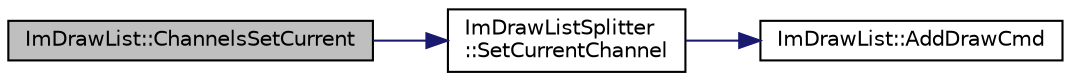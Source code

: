 digraph "ImDrawList::ChannelsSetCurrent"
{
 // LATEX_PDF_SIZE
  edge [fontname="Helvetica",fontsize="10",labelfontname="Helvetica",labelfontsize="10"];
  node [fontname="Helvetica",fontsize="10",shape=record];
  rankdir="LR";
  Node1 [label="ImDrawList::ChannelsSetCurrent",height=0.2,width=0.4,color="black", fillcolor="grey75", style="filled", fontcolor="black",tooltip=" "];
  Node1 -> Node2 [color="midnightblue",fontsize="10",style="solid",fontname="Helvetica"];
  Node2 [label="ImDrawListSplitter\l::SetCurrentChannel",height=0.2,width=0.4,color="black", fillcolor="white", style="filled",URL="$struct_im_draw_list_splitter.html#ad3797b0755caa07f3d69a9e3566eb0e5",tooltip=" "];
  Node2 -> Node3 [color="midnightblue",fontsize="10",style="solid",fontname="Helvetica"];
  Node3 [label="ImDrawList::AddDrawCmd",height=0.2,width=0.4,color="black", fillcolor="white", style="filled",URL="$struct_im_draw_list.html#a846714bb0321c6f1f908767abc8559e6",tooltip=" "];
}
